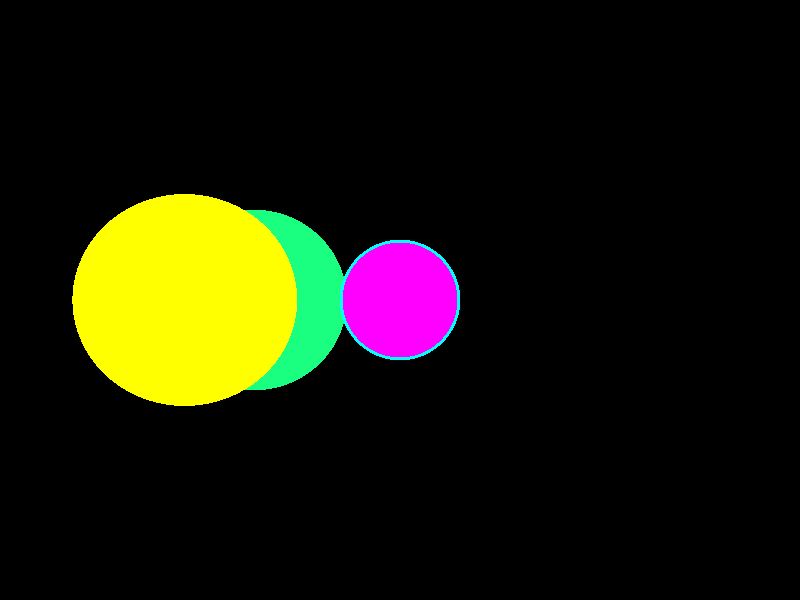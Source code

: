 // cs174, assignment 1 sample file (RIGHT HANDED)

//camera pointing down positive x - case 1
camera {
    location  <-14, 0,0> 
    up        <0,  1,  0>
    right     <0, 0,  1.3333>
    look_at   <0, 0, 0>
}

light_source { <-100, 100, 100> color rgb <1.5, 1.5, 1.5> }

sphere { <-3.5, 0, 0>, 1
  pigment { color rgb <1.0, 0.0, 1.0> }
  finish { ambient 0.2 diffuse 0.4 specular 0.1 roughness 0.01 }
}

sphere { <1, 0, 0>, 1.5 
  pigment { color rgb <0.0, 1.0, 1.0>}
  finish { ambient 0.2 diffuse 0.4 specular 0.1 roughness 0.01 }
}

sphere { <-2.5, 0, -4>, 2 
  pigment { color rgb <1.0, 1.0, 0.0> }
  finish { ambient 0.2 diffuse 0.4 specular 0.1 roughness 0.01 }
}

sphere { <2.8, 0, -4>, 2.5
  pigment { color rgb <0.1, 1.0, 0.5> }
}